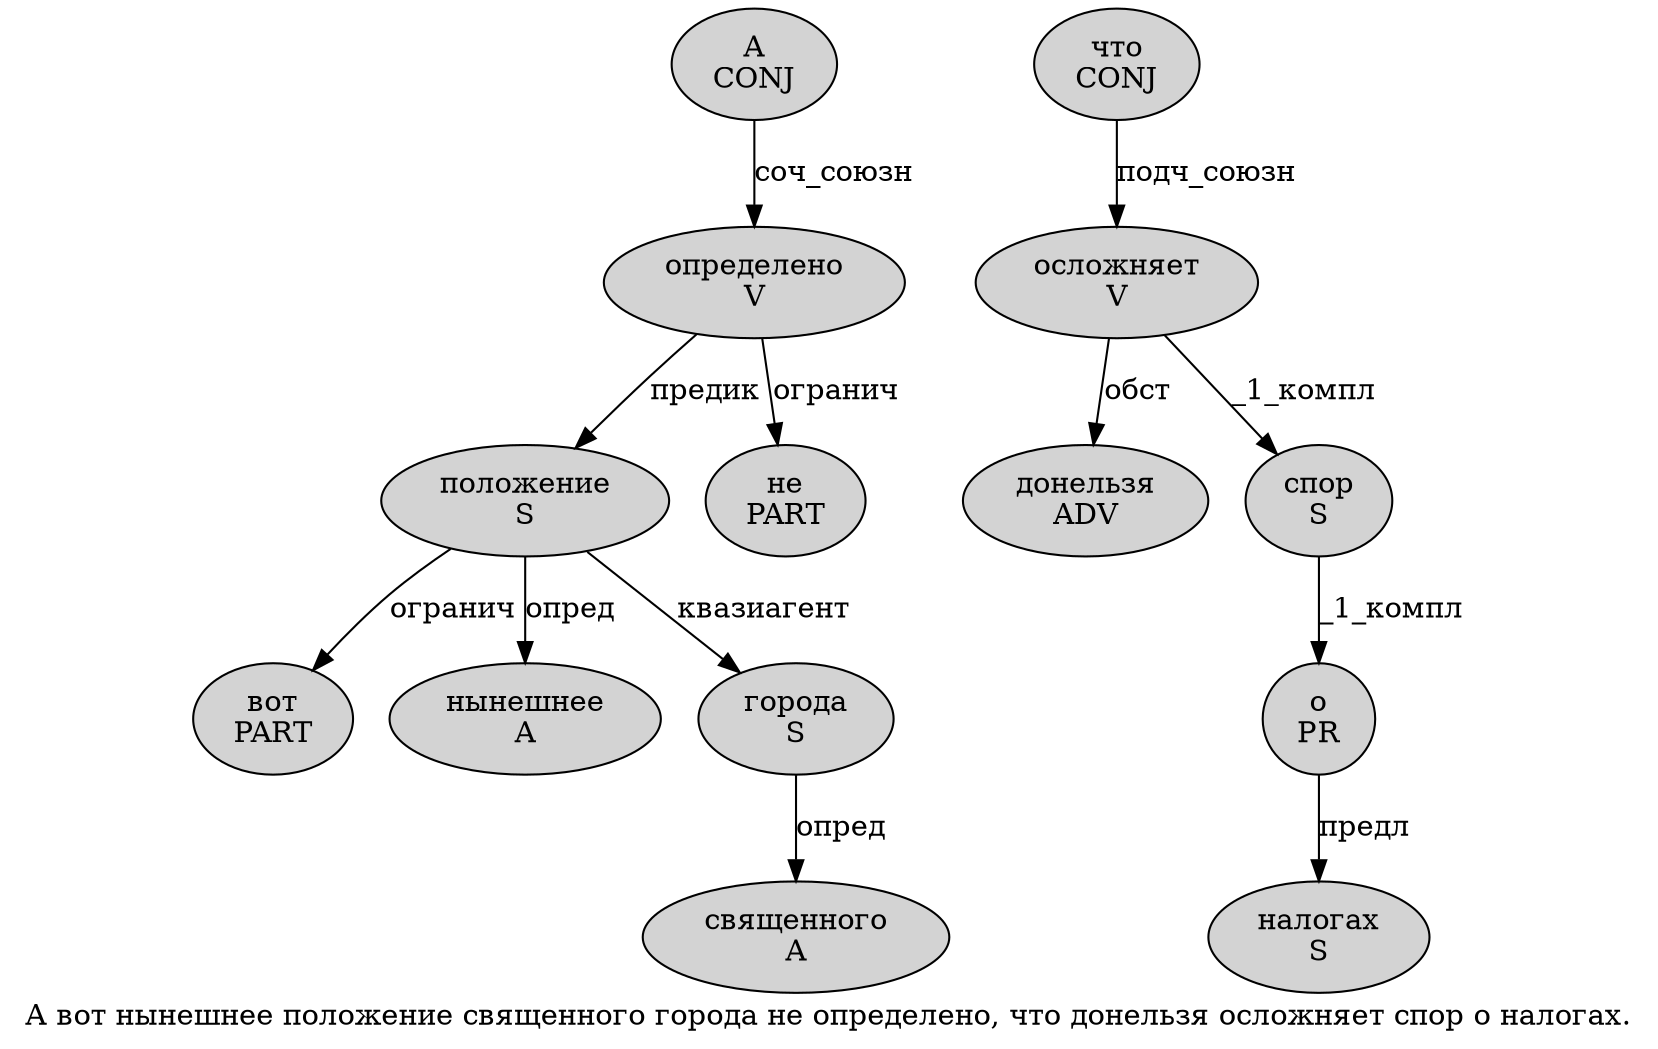 digraph SENTENCE_248 {
	graph [label="А вот нынешнее положение священного города не определено, что донельзя осложняет спор о налогах."]
	node [style=filled]
		0 [label="А
CONJ" color="" fillcolor=lightgray penwidth=1 shape=ellipse]
		1 [label="вот
PART" color="" fillcolor=lightgray penwidth=1 shape=ellipse]
		2 [label="нынешнее
A" color="" fillcolor=lightgray penwidth=1 shape=ellipse]
		3 [label="положение
S" color="" fillcolor=lightgray penwidth=1 shape=ellipse]
		4 [label="священного
A" color="" fillcolor=lightgray penwidth=1 shape=ellipse]
		5 [label="города
S" color="" fillcolor=lightgray penwidth=1 shape=ellipse]
		6 [label="не
PART" color="" fillcolor=lightgray penwidth=1 shape=ellipse]
		7 [label="определено
V" color="" fillcolor=lightgray penwidth=1 shape=ellipse]
		9 [label="что
CONJ" color="" fillcolor=lightgray penwidth=1 shape=ellipse]
		10 [label="донельзя
ADV" color="" fillcolor=lightgray penwidth=1 shape=ellipse]
		11 [label="осложняет
V" color="" fillcolor=lightgray penwidth=1 shape=ellipse]
		12 [label="спор
S" color="" fillcolor=lightgray penwidth=1 shape=ellipse]
		13 [label="о
PR" color="" fillcolor=lightgray penwidth=1 shape=ellipse]
		14 [label="налогах
S" color="" fillcolor=lightgray penwidth=1 shape=ellipse]
			13 -> 14 [label="предл"]
			12 -> 13 [label="_1_компл"]
			5 -> 4 [label="опред"]
			9 -> 11 [label="подч_союзн"]
			0 -> 7 [label="соч_союзн"]
			7 -> 3 [label="предик"]
			7 -> 6 [label="огранич"]
			11 -> 10 [label="обст"]
			11 -> 12 [label="_1_компл"]
			3 -> 1 [label="огранич"]
			3 -> 2 [label="опред"]
			3 -> 5 [label="квазиагент"]
}